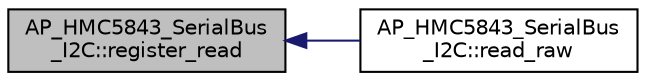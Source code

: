digraph "AP_HMC5843_SerialBus_I2C::register_read"
{
 // INTERACTIVE_SVG=YES
  edge [fontname="Helvetica",fontsize="10",labelfontname="Helvetica",labelfontsize="10"];
  node [fontname="Helvetica",fontsize="10",shape=record];
  rankdir="LR";
  Node1 [label="AP_HMC5843_SerialBus\l_I2C::register_read",height=0.2,width=0.4,color="black", fillcolor="grey75", style="filled", fontcolor="black"];
  Node1 -> Node2 [dir="back",color="midnightblue",fontsize="10",style="solid",fontname="Helvetica"];
  Node2 [label="AP_HMC5843_SerialBus\l_I2C::read_raw",height=0.2,width=0.4,color="black", fillcolor="white", style="filled",URL="$classAP__HMC5843__SerialBus__I2C.html#a0aec746d5513f0091a5438e86051aa84"];
}
